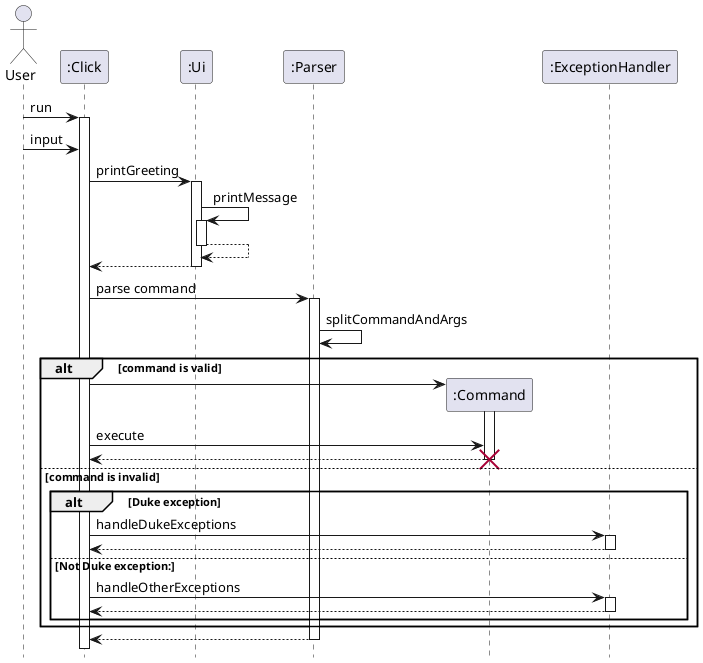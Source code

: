 @startuml
hide footbox

Actor User
User -> ":Click" : run
activate ":Click"
User -> ":Click" : input
":Click" -> ":Ui" : printGreeting
activate ":Ui"
":Ui" -> ":Ui" : printMessage
activate ":Ui"
":Ui" --> ":Ui"
deactivate ":Ui"
":Ui" --> ":Click"
deactivate ":Ui"
":Click" -> ":Parser" : parse command
activate ":Parser"
":Parser" -> ":Parser" : splitCommandAndArgs

alt command is valid
    create ":Command"
    ":Click" -> ":Command"
    activate ":Command"
    ":Click" -> ":Command" : execute
    ":Command" --> ":Click"
    deactivate ":Command"
    destroy ":Command"

else command is invalid
    alt Duke exception
        ":Click" -> ":ExceptionHandler" : handleDukeExceptions
        activate ":ExceptionHandler"
        ":ExceptionHandler" --> ":Click"
        deactivate ":ExceptionHandler"
    else Not Duke exception:
        ":Click" -> ":ExceptionHandler" : handleOtherExceptions
        activate ":ExceptionHandler"
        ":ExceptionHandler" --> ":Click"
        deactivate ":ExceptionHandler"
    end
end
return
@enduml